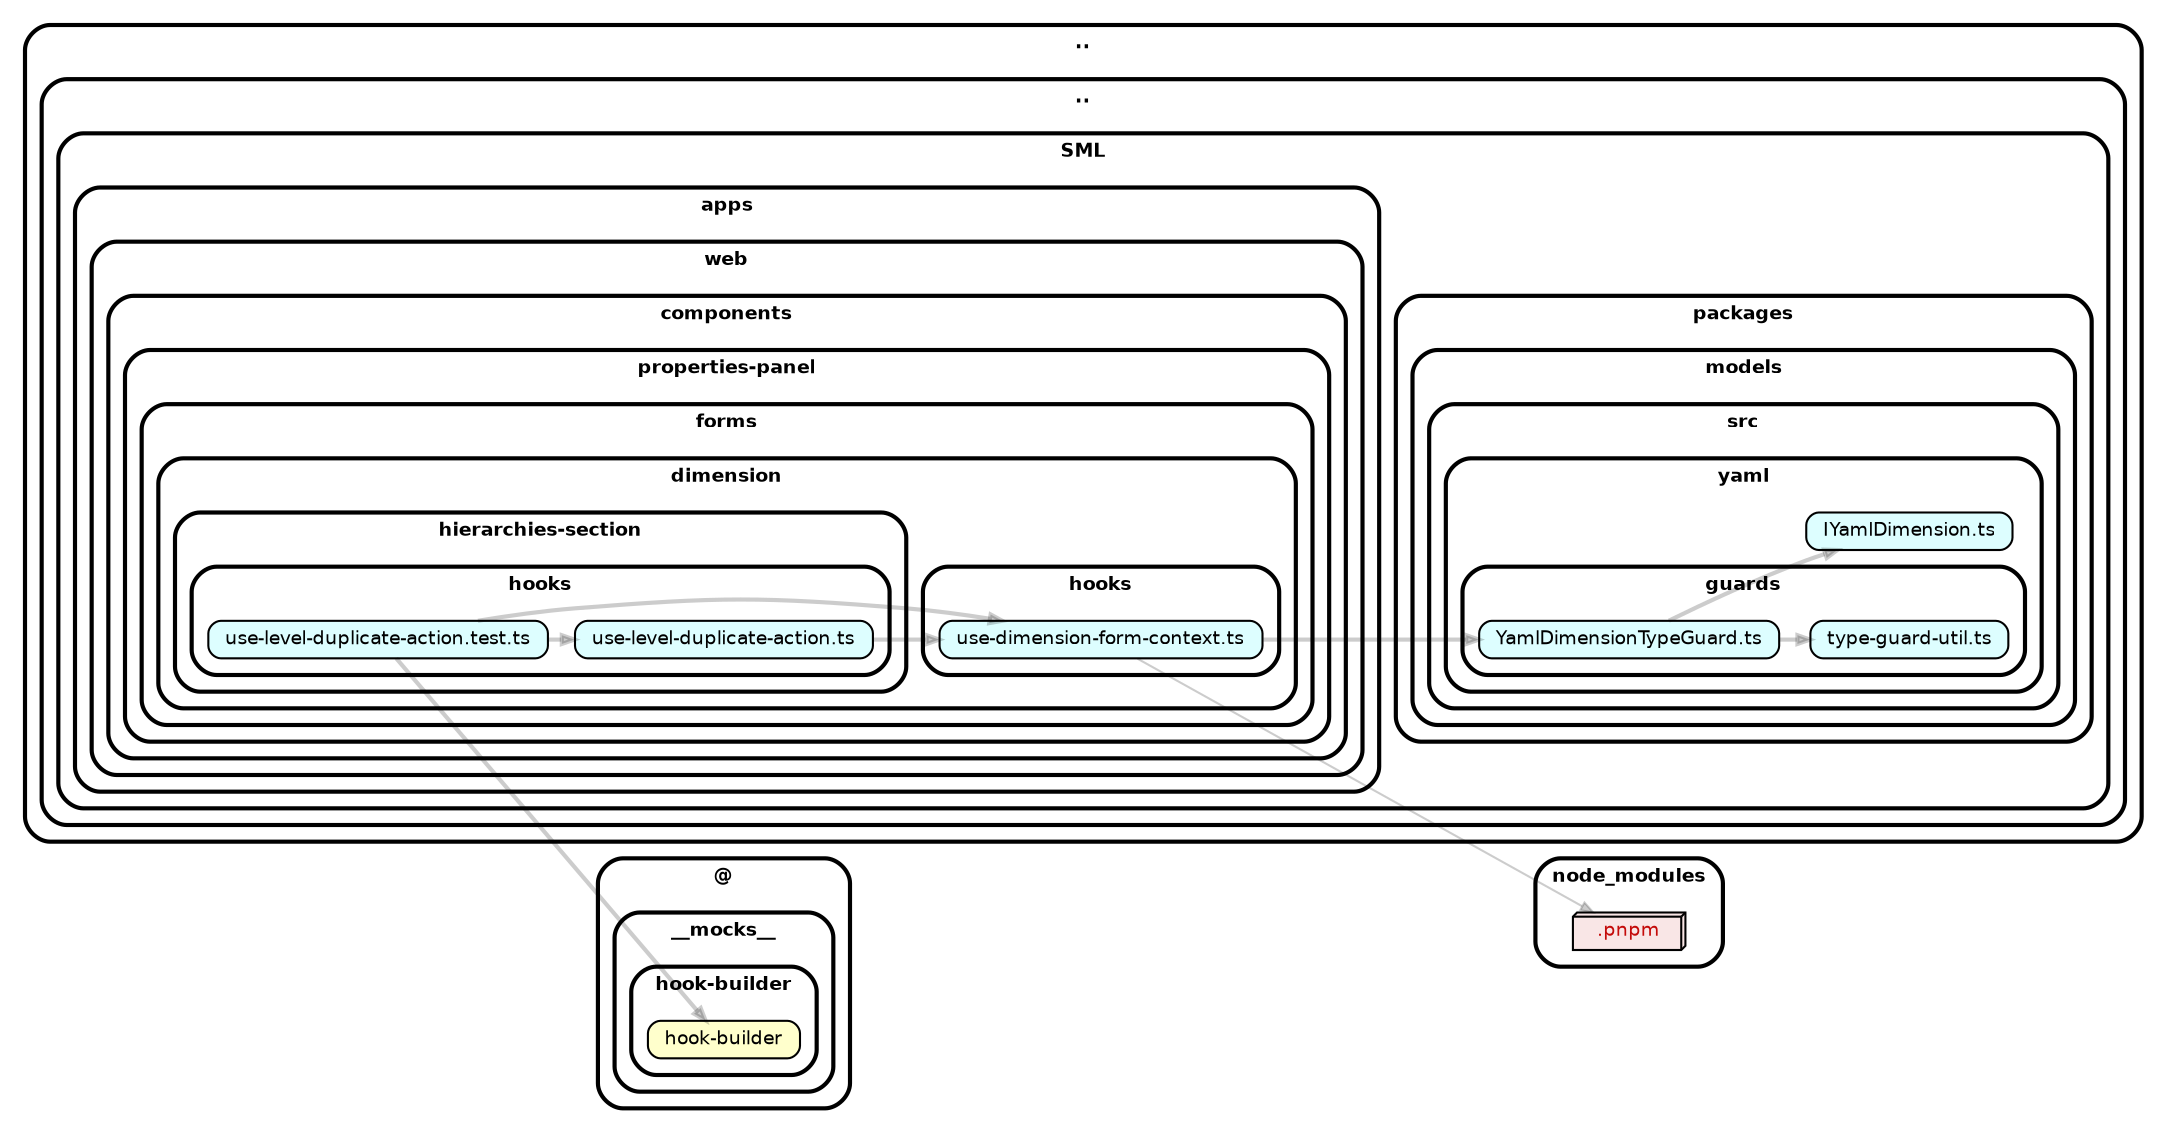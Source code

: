 strict digraph "dependency-cruiser output"{
    rankdir="LR" splines="true" overlap="false" nodesep="0.16" ranksep="0.18" fontname="Helvetica-bold" fontsize="9" style="rounded,bold,filled" fillcolor="#ffffff" compound="true"
    node [shape="box" style="rounded, filled" height="0.2" color="black" fillcolor="#ffffcc" fontcolor="black" fontname="Helvetica" fontsize="9"]
    edge [arrowhead="normal" arrowsize="0.6" penwidth="2.0" color="#00000033" fontname="Helvetica" fontsize="9"]

    subgraph "cluster_.." {label=".." subgraph "cluster_../.." {label=".." subgraph "cluster_../../SML" {label="SML" subgraph "cluster_../../SML/apps" {label="apps" subgraph "cluster_../../SML/apps/web" {label="web" subgraph "cluster_../../SML/apps/web/components" {label="components" subgraph "cluster_../../SML/apps/web/components/properties-panel" {label="properties-panel" subgraph "cluster_../../SML/apps/web/components/properties-panel/forms" {label="forms" subgraph "cluster_../../SML/apps/web/components/properties-panel/forms/dimension" {label="dimension" subgraph "cluster_../../SML/apps/web/components/properties-panel/forms/dimension/hierarchies-section" {label="hierarchies-section" subgraph "cluster_../../SML/apps/web/components/properties-panel/forms/dimension/hierarchies-section/hooks" {label="hooks" "../../SML/apps/web/components/properties-panel/forms/dimension/hierarchies-section/hooks/use-level-duplicate-action.test.ts" [label=<use-level-duplicate-action.test.ts> tooltip="use-level-duplicate-action.test.ts" URL="../../SML/apps/web/components/properties-panel/forms/dimension/hierarchies-section/hooks/use-level-duplicate-action.test.ts" fillcolor="#ddfeff"] } } } } } } } } } } }
    "../../SML/apps/web/components/properties-panel/forms/dimension/hierarchies-section/hooks/use-level-duplicate-action.test.ts" -> "../../SML/apps/web/components/properties-panel/forms/dimension/hooks/use-dimension-form-context.ts"
    "../../SML/apps/web/components/properties-panel/forms/dimension/hierarchies-section/hooks/use-level-duplicate-action.test.ts" -> "../../SML/apps/web/components/properties-panel/forms/dimension/hierarchies-section/hooks/use-level-duplicate-action.ts"
    "../../SML/apps/web/components/properties-panel/forms/dimension/hierarchies-section/hooks/use-level-duplicate-action.test.ts" -> "@/__mocks__/hook-builder/hook-builder"
    subgraph "cluster_.." {label=".." subgraph "cluster_../.." {label=".." subgraph "cluster_../../SML" {label="SML" subgraph "cluster_../../SML/apps" {label="apps" subgraph "cluster_../../SML/apps/web" {label="web" subgraph "cluster_../../SML/apps/web/components" {label="components" subgraph "cluster_../../SML/apps/web/components/properties-panel" {label="properties-panel" subgraph "cluster_../../SML/apps/web/components/properties-panel/forms" {label="forms" subgraph "cluster_../../SML/apps/web/components/properties-panel/forms/dimension" {label="dimension" subgraph "cluster_../../SML/apps/web/components/properties-panel/forms/dimension/hierarchies-section" {label="hierarchies-section" subgraph "cluster_../../SML/apps/web/components/properties-panel/forms/dimension/hierarchies-section/hooks" {label="hooks" "../../SML/apps/web/components/properties-panel/forms/dimension/hierarchies-section/hooks/use-level-duplicate-action.ts" [label=<use-level-duplicate-action.ts> tooltip="use-level-duplicate-action.ts" URL="../../SML/apps/web/components/properties-panel/forms/dimension/hierarchies-section/hooks/use-level-duplicate-action.ts" fillcolor="#ddfeff"] } } } } } } } } } } }
    "../../SML/apps/web/components/properties-panel/forms/dimension/hierarchies-section/hooks/use-level-duplicate-action.ts" -> "../../SML/apps/web/components/properties-panel/forms/dimension/hooks/use-dimension-form-context.ts"
    subgraph "cluster_.." {label=".." subgraph "cluster_../.." {label=".." subgraph "cluster_../../SML" {label="SML" subgraph "cluster_../../SML/apps" {label="apps" subgraph "cluster_../../SML/apps/web" {label="web" subgraph "cluster_../../SML/apps/web/components" {label="components" subgraph "cluster_../../SML/apps/web/components/properties-panel" {label="properties-panel" subgraph "cluster_../../SML/apps/web/components/properties-panel/forms" {label="forms" subgraph "cluster_../../SML/apps/web/components/properties-panel/forms/dimension" {label="dimension" subgraph "cluster_../../SML/apps/web/components/properties-panel/forms/dimension/hooks" {label="hooks" "../../SML/apps/web/components/properties-panel/forms/dimension/hooks/use-dimension-form-context.ts" [label=<use-dimension-form-context.ts> tooltip="use-dimension-form-context.ts" URL="../../SML/apps/web/components/properties-panel/forms/dimension/hooks/use-dimension-form-context.ts" fillcolor="#ddfeff"] } } } } } } } } } }
    "../../SML/apps/web/components/properties-panel/forms/dimension/hooks/use-dimension-form-context.ts" -> "node_modules/.pnpm" [penwidth="1.0"]
    "../../SML/apps/web/components/properties-panel/forms/dimension/hooks/use-dimension-form-context.ts" -> "../../SML/packages/models/src/yaml/guards/YamlDimensionTypeGuard.ts"
    subgraph "cluster_.." {label=".." subgraph "cluster_../.." {label=".." subgraph "cluster_../../SML" {label="SML" subgraph "cluster_../../SML/packages" {label="packages" subgraph "cluster_../../SML/packages/models" {label="models" subgraph "cluster_../../SML/packages/models/src" {label="src" subgraph "cluster_../../SML/packages/models/src/yaml" {label="yaml" "../../SML/packages/models/src/yaml/IYamlDimension.ts" [label=<IYamlDimension.ts> tooltip="IYamlDimension.ts" URL="../../SML/packages/models/src/yaml/IYamlDimension.ts" fillcolor="#ddfeff"] } } } } } } }
    subgraph "cluster_.." {label=".." subgraph "cluster_../.." {label=".." subgraph "cluster_../../SML" {label="SML" subgraph "cluster_../../SML/packages" {label="packages" subgraph "cluster_../../SML/packages/models" {label="models" subgraph "cluster_../../SML/packages/models/src" {label="src" subgraph "cluster_../../SML/packages/models/src/yaml" {label="yaml" subgraph "cluster_../../SML/packages/models/src/yaml/guards" {label="guards" "../../SML/packages/models/src/yaml/guards/YamlDimensionTypeGuard.ts" [label=<YamlDimensionTypeGuard.ts> tooltip="YamlDimensionTypeGuard.ts" URL="../../SML/packages/models/src/yaml/guards/YamlDimensionTypeGuard.ts" fillcolor="#ddfeff"] } } } } } } } }
    "../../SML/packages/models/src/yaml/guards/YamlDimensionTypeGuard.ts" -> "../../SML/packages/models/src/yaml/IYamlDimension.ts"
    "../../SML/packages/models/src/yaml/guards/YamlDimensionTypeGuard.ts" -> "../../SML/packages/models/src/yaml/guards/type-guard-util.ts"
    subgraph "cluster_.." {label=".." subgraph "cluster_../.." {label=".." subgraph "cluster_../../SML" {label="SML" subgraph "cluster_../../SML/packages" {label="packages" subgraph "cluster_../../SML/packages/models" {label="models" subgraph "cluster_../../SML/packages/models/src" {label="src" subgraph "cluster_../../SML/packages/models/src/yaml" {label="yaml" subgraph "cluster_../../SML/packages/models/src/yaml/guards" {label="guards" "../../SML/packages/models/src/yaml/guards/type-guard-util.ts" [label=<type-guard-util.ts> tooltip="type-guard-util.ts" URL="../../SML/packages/models/src/yaml/guards/type-guard-util.ts" fillcolor="#ddfeff"] } } } } } } } }
    subgraph "cluster_@" {label="@" subgraph "cluster_@/__mocks__" {label="__mocks__" subgraph "cluster_@/__mocks__/hook-builder" {label="hook-builder" "@/__mocks__/hook-builder/hook-builder" [label=<hook-builder> tooltip="hook-builder" ] } } }
    subgraph "cluster_node_modules" {label="node_modules" "node_modules/.pnpm" [label=<.pnpm> tooltip=".pnpm" URL="https://www.npmjs.com/package/.pnpm" shape="box3d" fillcolor="#c40b0a1a" fontcolor="#c40b0a"] }
}
